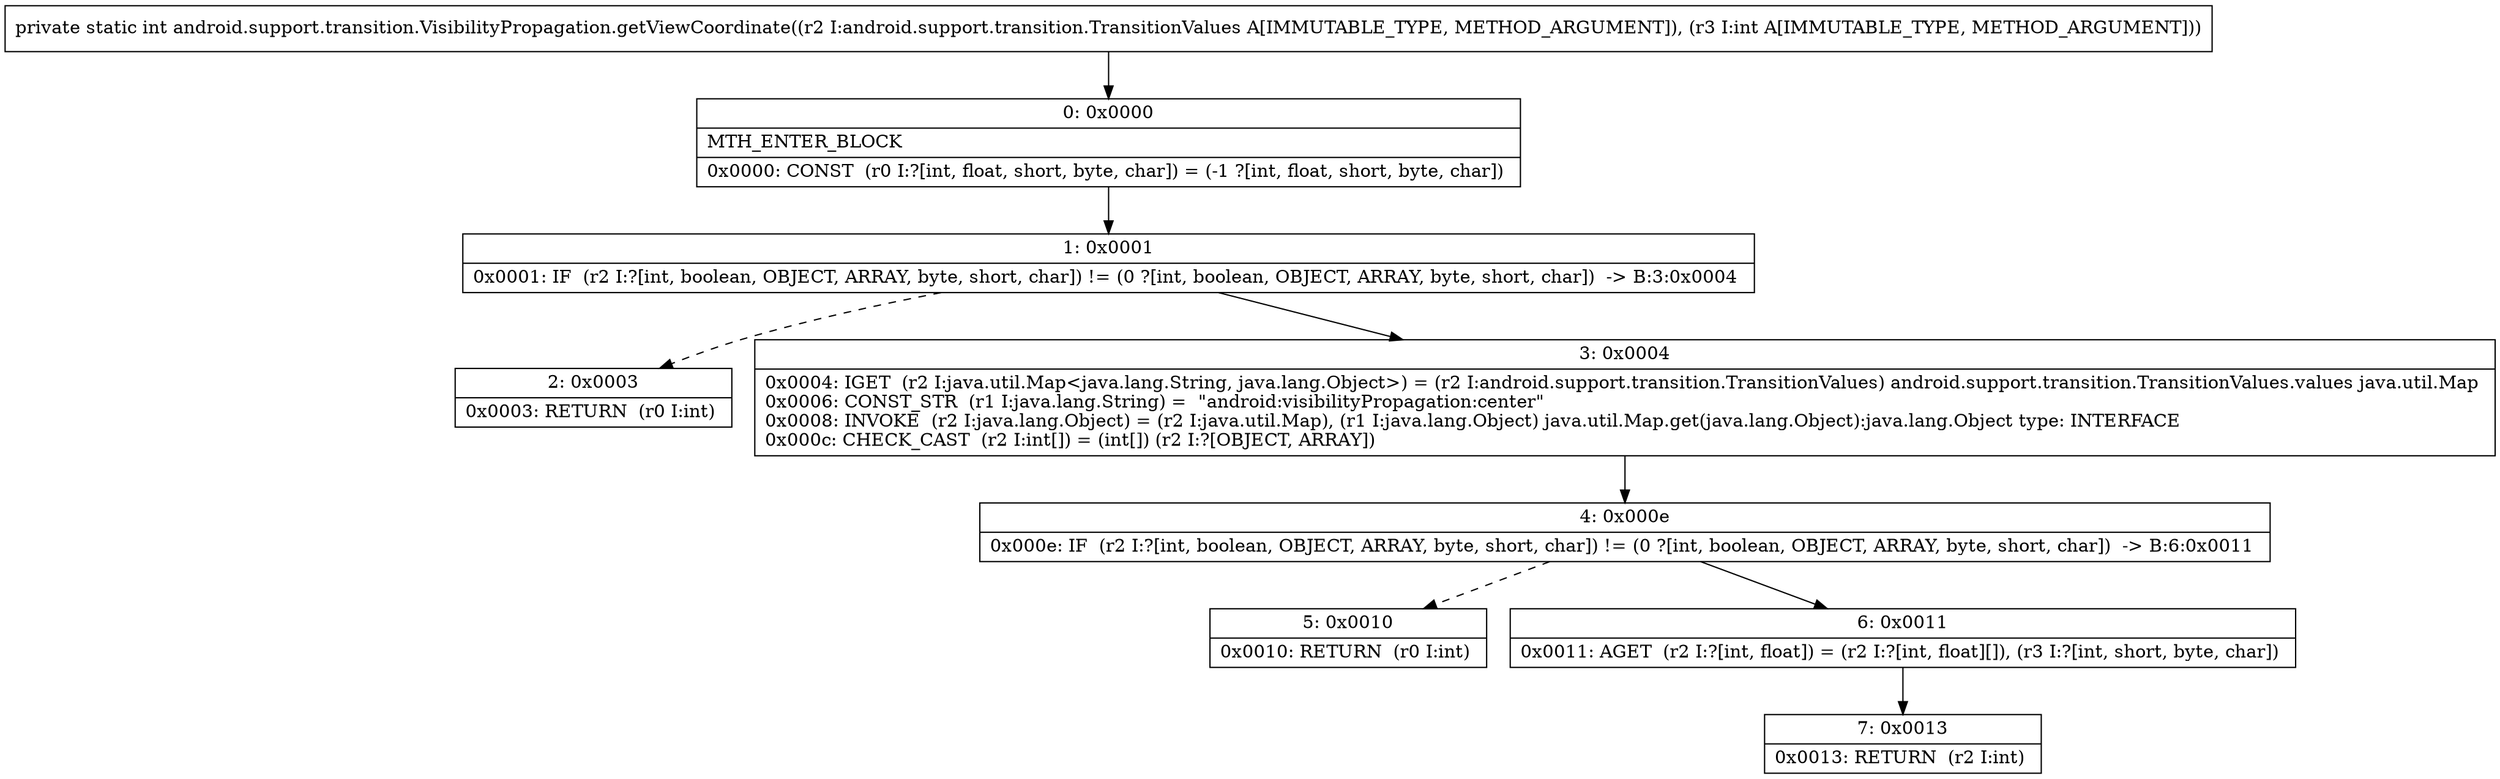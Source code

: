 digraph "CFG forandroid.support.transition.VisibilityPropagation.getViewCoordinate(Landroid\/support\/transition\/TransitionValues;I)I" {
Node_0 [shape=record,label="{0\:\ 0x0000|MTH_ENTER_BLOCK\l|0x0000: CONST  (r0 I:?[int, float, short, byte, char]) = (\-1 ?[int, float, short, byte, char]) \l}"];
Node_1 [shape=record,label="{1\:\ 0x0001|0x0001: IF  (r2 I:?[int, boolean, OBJECT, ARRAY, byte, short, char]) != (0 ?[int, boolean, OBJECT, ARRAY, byte, short, char])  \-\> B:3:0x0004 \l}"];
Node_2 [shape=record,label="{2\:\ 0x0003|0x0003: RETURN  (r0 I:int) \l}"];
Node_3 [shape=record,label="{3\:\ 0x0004|0x0004: IGET  (r2 I:java.util.Map\<java.lang.String, java.lang.Object\>) = (r2 I:android.support.transition.TransitionValues) android.support.transition.TransitionValues.values java.util.Map \l0x0006: CONST_STR  (r1 I:java.lang.String) =  \"android:visibilityPropagation:center\" \l0x0008: INVOKE  (r2 I:java.lang.Object) = (r2 I:java.util.Map), (r1 I:java.lang.Object) java.util.Map.get(java.lang.Object):java.lang.Object type: INTERFACE \l0x000c: CHECK_CAST  (r2 I:int[]) = (int[]) (r2 I:?[OBJECT, ARRAY]) \l}"];
Node_4 [shape=record,label="{4\:\ 0x000e|0x000e: IF  (r2 I:?[int, boolean, OBJECT, ARRAY, byte, short, char]) != (0 ?[int, boolean, OBJECT, ARRAY, byte, short, char])  \-\> B:6:0x0011 \l}"];
Node_5 [shape=record,label="{5\:\ 0x0010|0x0010: RETURN  (r0 I:int) \l}"];
Node_6 [shape=record,label="{6\:\ 0x0011|0x0011: AGET  (r2 I:?[int, float]) = (r2 I:?[int, float][]), (r3 I:?[int, short, byte, char]) \l}"];
Node_7 [shape=record,label="{7\:\ 0x0013|0x0013: RETURN  (r2 I:int) \l}"];
MethodNode[shape=record,label="{private static int android.support.transition.VisibilityPropagation.getViewCoordinate((r2 I:android.support.transition.TransitionValues A[IMMUTABLE_TYPE, METHOD_ARGUMENT]), (r3 I:int A[IMMUTABLE_TYPE, METHOD_ARGUMENT])) }"];
MethodNode -> Node_0;
Node_0 -> Node_1;
Node_1 -> Node_2[style=dashed];
Node_1 -> Node_3;
Node_3 -> Node_4;
Node_4 -> Node_5[style=dashed];
Node_4 -> Node_6;
Node_6 -> Node_7;
}

